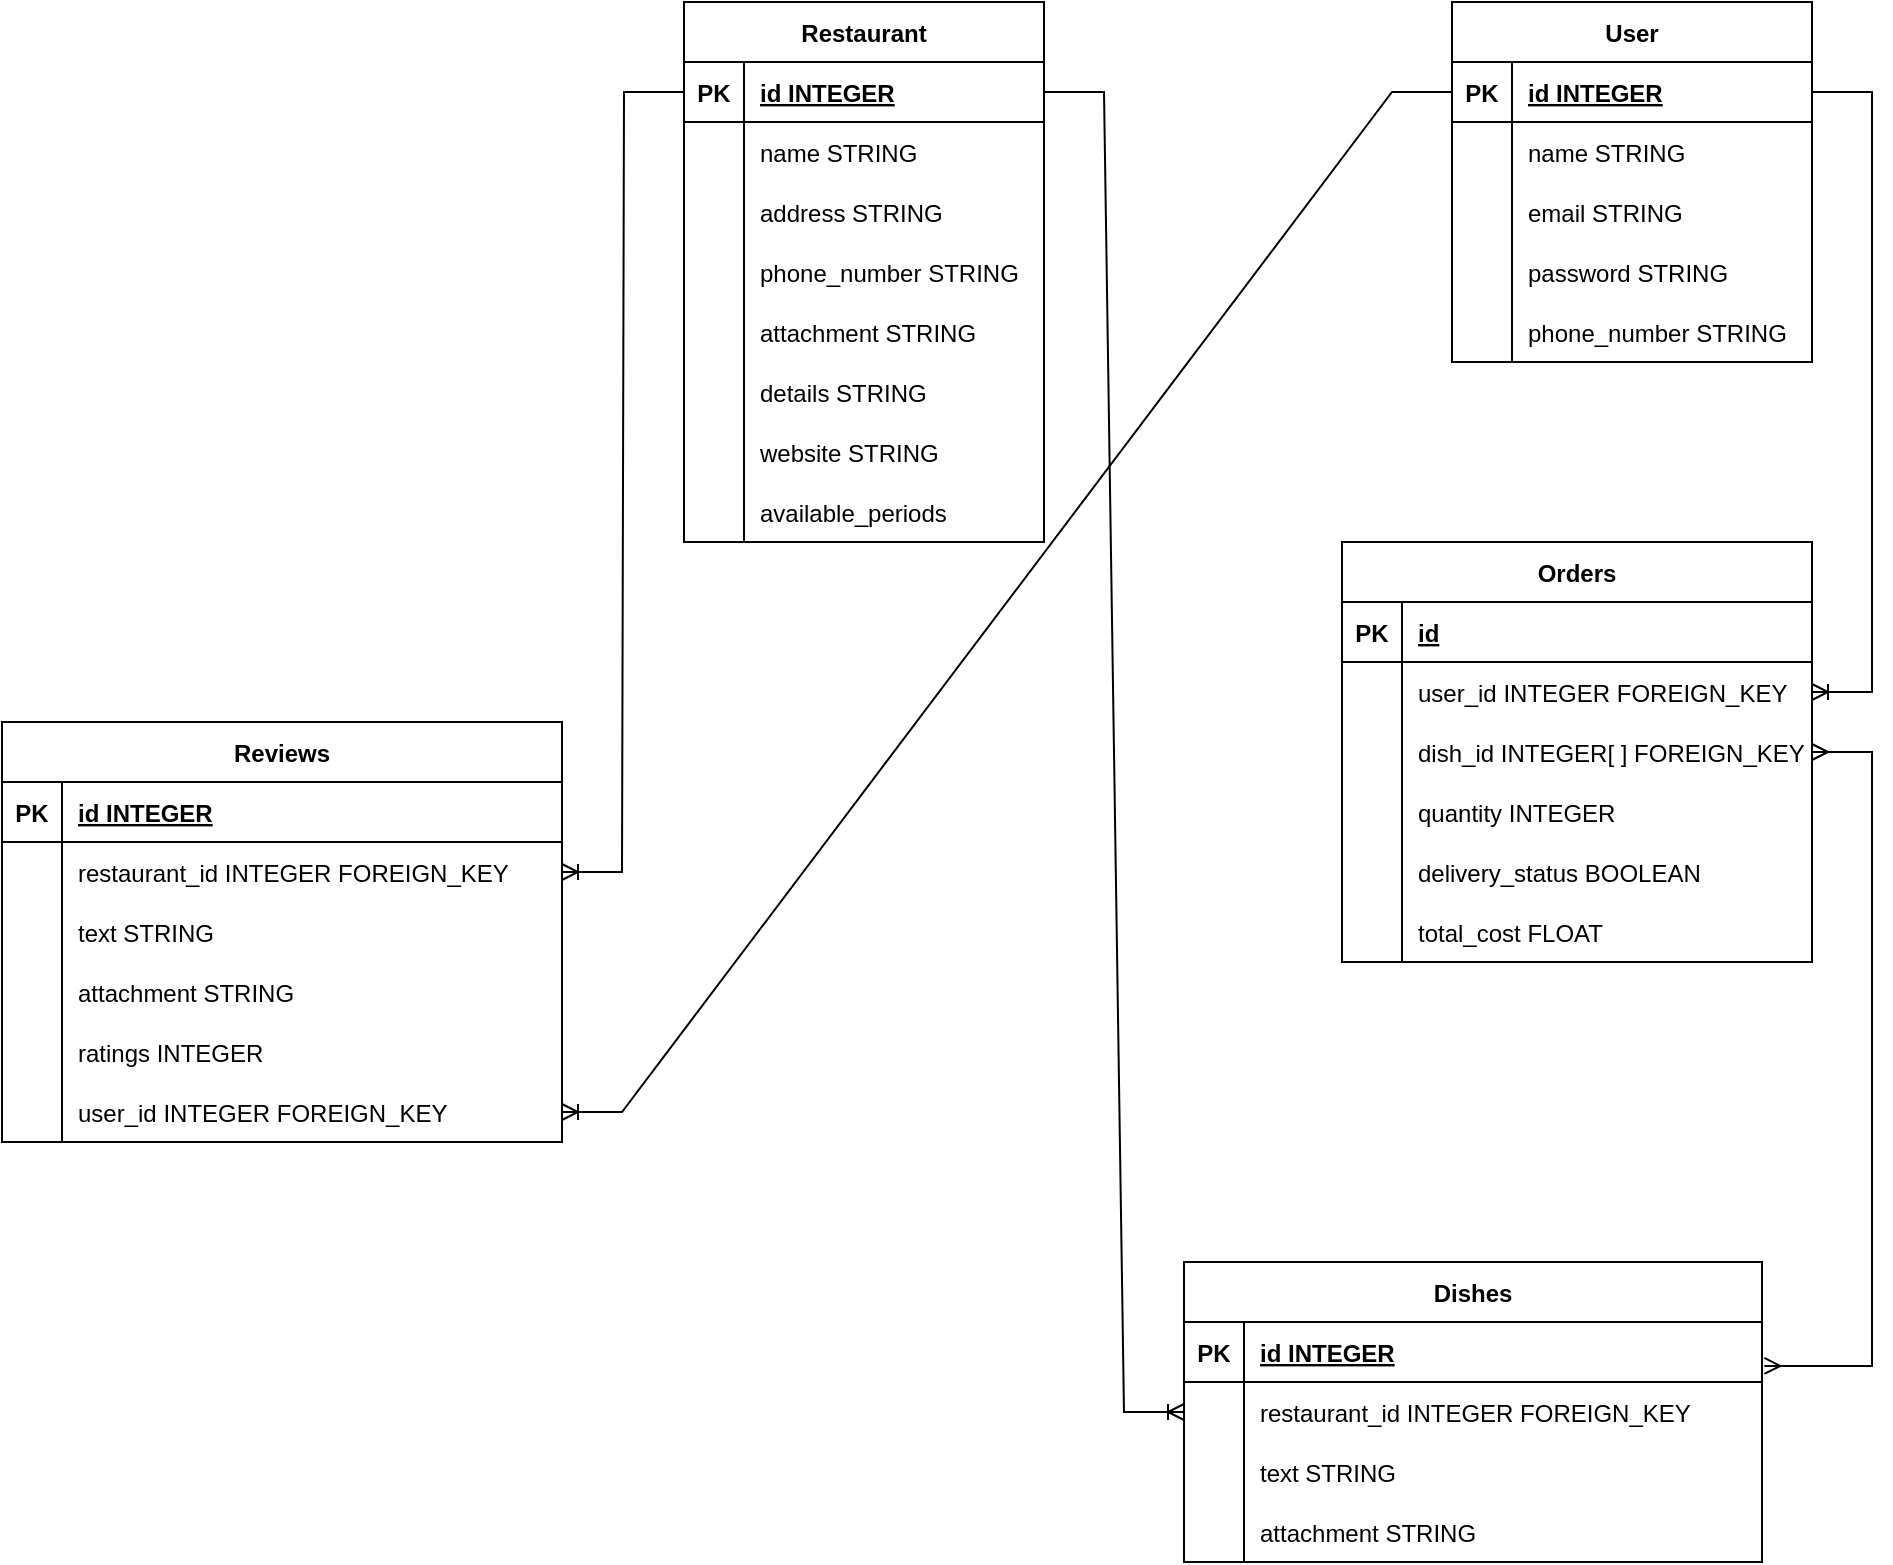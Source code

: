 <mxfile version="20.5.3" type="github">
  <diagram id="6V3tmd-wCBhZUoxcbsGR" name="Page-1">
    <mxGraphModel dx="1796" dy="646" grid="1" gridSize="10" guides="1" tooltips="1" connect="1" arrows="1" fold="1" page="1" pageScale="1" pageWidth="850" pageHeight="1100" math="0" shadow="0">
      <root>
        <mxCell id="0" />
        <mxCell id="1" parent="0" />
        <mxCell id="8H5DZAoDaE6ylUPkZs5F-2" value="Restaurant" style="shape=table;startSize=30;container=1;collapsible=1;childLayout=tableLayout;fixedRows=1;rowLines=0;fontStyle=1;align=center;resizeLast=1;" vertex="1" parent="1">
          <mxGeometry x="41" y="40" width="180" height="270" as="geometry" />
        </mxCell>
        <mxCell id="8H5DZAoDaE6ylUPkZs5F-3" value="" style="shape=tableRow;horizontal=0;startSize=0;swimlaneHead=0;swimlaneBody=0;fillColor=none;collapsible=0;dropTarget=0;points=[[0,0.5],[1,0.5]];portConstraint=eastwest;top=0;left=0;right=0;bottom=1;" vertex="1" parent="8H5DZAoDaE6ylUPkZs5F-2">
          <mxGeometry y="30" width="180" height="30" as="geometry" />
        </mxCell>
        <mxCell id="8H5DZAoDaE6ylUPkZs5F-4" value="PK" style="shape=partialRectangle;connectable=0;fillColor=none;top=0;left=0;bottom=0;right=0;fontStyle=1;overflow=hidden;" vertex="1" parent="8H5DZAoDaE6ylUPkZs5F-3">
          <mxGeometry width="30" height="30" as="geometry">
            <mxRectangle width="30" height="30" as="alternateBounds" />
          </mxGeometry>
        </mxCell>
        <mxCell id="8H5DZAoDaE6ylUPkZs5F-5" value="id INTEGER" style="shape=partialRectangle;connectable=0;fillColor=none;top=0;left=0;bottom=0;right=0;align=left;spacingLeft=6;fontStyle=5;overflow=hidden;" vertex="1" parent="8H5DZAoDaE6ylUPkZs5F-3">
          <mxGeometry x="30" width="150" height="30" as="geometry">
            <mxRectangle width="150" height="30" as="alternateBounds" />
          </mxGeometry>
        </mxCell>
        <mxCell id="8H5DZAoDaE6ylUPkZs5F-6" value="" style="shape=tableRow;horizontal=0;startSize=0;swimlaneHead=0;swimlaneBody=0;fillColor=none;collapsible=0;dropTarget=0;points=[[0,0.5],[1,0.5]];portConstraint=eastwest;top=0;left=0;right=0;bottom=0;" vertex="1" parent="8H5DZAoDaE6ylUPkZs5F-2">
          <mxGeometry y="60" width="180" height="30" as="geometry" />
        </mxCell>
        <mxCell id="8H5DZAoDaE6ylUPkZs5F-7" value="" style="shape=partialRectangle;connectable=0;fillColor=none;top=0;left=0;bottom=0;right=0;editable=1;overflow=hidden;" vertex="1" parent="8H5DZAoDaE6ylUPkZs5F-6">
          <mxGeometry width="30" height="30" as="geometry">
            <mxRectangle width="30" height="30" as="alternateBounds" />
          </mxGeometry>
        </mxCell>
        <mxCell id="8H5DZAoDaE6ylUPkZs5F-8" value="name STRING" style="shape=partialRectangle;connectable=0;fillColor=none;top=0;left=0;bottom=0;right=0;align=left;spacingLeft=6;overflow=hidden;" vertex="1" parent="8H5DZAoDaE6ylUPkZs5F-6">
          <mxGeometry x="30" width="150" height="30" as="geometry">
            <mxRectangle width="150" height="30" as="alternateBounds" />
          </mxGeometry>
        </mxCell>
        <mxCell id="8H5DZAoDaE6ylUPkZs5F-9" value="" style="shape=tableRow;horizontal=0;startSize=0;swimlaneHead=0;swimlaneBody=0;fillColor=none;collapsible=0;dropTarget=0;points=[[0,0.5],[1,0.5]];portConstraint=eastwest;top=0;left=0;right=0;bottom=0;" vertex="1" parent="8H5DZAoDaE6ylUPkZs5F-2">
          <mxGeometry y="90" width="180" height="30" as="geometry" />
        </mxCell>
        <mxCell id="8H5DZAoDaE6ylUPkZs5F-10" value="" style="shape=partialRectangle;connectable=0;fillColor=none;top=0;left=0;bottom=0;right=0;editable=1;overflow=hidden;" vertex="1" parent="8H5DZAoDaE6ylUPkZs5F-9">
          <mxGeometry width="30" height="30" as="geometry">
            <mxRectangle width="30" height="30" as="alternateBounds" />
          </mxGeometry>
        </mxCell>
        <mxCell id="8H5DZAoDaE6ylUPkZs5F-11" value="address STRING" style="shape=partialRectangle;connectable=0;fillColor=none;top=0;left=0;bottom=0;right=0;align=left;spacingLeft=6;overflow=hidden;" vertex="1" parent="8H5DZAoDaE6ylUPkZs5F-9">
          <mxGeometry x="30" width="150" height="30" as="geometry">
            <mxRectangle width="150" height="30" as="alternateBounds" />
          </mxGeometry>
        </mxCell>
        <mxCell id="8H5DZAoDaE6ylUPkZs5F-12" value="" style="shape=tableRow;horizontal=0;startSize=0;swimlaneHead=0;swimlaneBody=0;fillColor=none;collapsible=0;dropTarget=0;points=[[0,0.5],[1,0.5]];portConstraint=eastwest;top=0;left=0;right=0;bottom=0;" vertex="1" parent="8H5DZAoDaE6ylUPkZs5F-2">
          <mxGeometry y="120" width="180" height="30" as="geometry" />
        </mxCell>
        <mxCell id="8H5DZAoDaE6ylUPkZs5F-13" value="" style="shape=partialRectangle;connectable=0;fillColor=none;top=0;left=0;bottom=0;right=0;editable=1;overflow=hidden;" vertex="1" parent="8H5DZAoDaE6ylUPkZs5F-12">
          <mxGeometry width="30" height="30" as="geometry">
            <mxRectangle width="30" height="30" as="alternateBounds" />
          </mxGeometry>
        </mxCell>
        <mxCell id="8H5DZAoDaE6ylUPkZs5F-14" value="phone_number STRING" style="shape=partialRectangle;connectable=0;fillColor=none;top=0;left=0;bottom=0;right=0;align=left;spacingLeft=6;overflow=hidden;" vertex="1" parent="8H5DZAoDaE6ylUPkZs5F-12">
          <mxGeometry x="30" width="150" height="30" as="geometry">
            <mxRectangle width="150" height="30" as="alternateBounds" />
          </mxGeometry>
        </mxCell>
        <mxCell id="8H5DZAoDaE6ylUPkZs5F-18" style="shape=tableRow;horizontal=0;startSize=0;swimlaneHead=0;swimlaneBody=0;fillColor=none;collapsible=0;dropTarget=0;points=[[0,0.5],[1,0.5]];portConstraint=eastwest;top=0;left=0;right=0;bottom=0;" vertex="1" parent="8H5DZAoDaE6ylUPkZs5F-2">
          <mxGeometry y="150" width="180" height="30" as="geometry" />
        </mxCell>
        <mxCell id="8H5DZAoDaE6ylUPkZs5F-19" style="shape=partialRectangle;connectable=0;fillColor=none;top=0;left=0;bottom=0;right=0;editable=1;overflow=hidden;" vertex="1" parent="8H5DZAoDaE6ylUPkZs5F-18">
          <mxGeometry width="30" height="30" as="geometry">
            <mxRectangle width="30" height="30" as="alternateBounds" />
          </mxGeometry>
        </mxCell>
        <mxCell id="8H5DZAoDaE6ylUPkZs5F-20" value="attachment STRING" style="shape=partialRectangle;connectable=0;fillColor=none;top=0;left=0;bottom=0;right=0;align=left;spacingLeft=6;overflow=hidden;" vertex="1" parent="8H5DZAoDaE6ylUPkZs5F-18">
          <mxGeometry x="30" width="150" height="30" as="geometry">
            <mxRectangle width="150" height="30" as="alternateBounds" />
          </mxGeometry>
        </mxCell>
        <mxCell id="8H5DZAoDaE6ylUPkZs5F-15" style="shape=tableRow;horizontal=0;startSize=0;swimlaneHead=0;swimlaneBody=0;fillColor=none;collapsible=0;dropTarget=0;points=[[0,0.5],[1,0.5]];portConstraint=eastwest;top=0;left=0;right=0;bottom=0;" vertex="1" parent="8H5DZAoDaE6ylUPkZs5F-2">
          <mxGeometry y="180" width="180" height="30" as="geometry" />
        </mxCell>
        <mxCell id="8H5DZAoDaE6ylUPkZs5F-16" style="shape=partialRectangle;connectable=0;fillColor=none;top=0;left=0;bottom=0;right=0;editable=1;overflow=hidden;" vertex="1" parent="8H5DZAoDaE6ylUPkZs5F-15">
          <mxGeometry width="30" height="30" as="geometry">
            <mxRectangle width="30" height="30" as="alternateBounds" />
          </mxGeometry>
        </mxCell>
        <mxCell id="8H5DZAoDaE6ylUPkZs5F-17" value="details STRING" style="shape=partialRectangle;connectable=0;fillColor=none;top=0;left=0;bottom=0;right=0;align=left;spacingLeft=6;overflow=hidden;" vertex="1" parent="8H5DZAoDaE6ylUPkZs5F-15">
          <mxGeometry x="30" width="150" height="30" as="geometry">
            <mxRectangle width="150" height="30" as="alternateBounds" />
          </mxGeometry>
        </mxCell>
        <mxCell id="8H5DZAoDaE6ylUPkZs5F-114" style="shape=tableRow;horizontal=0;startSize=0;swimlaneHead=0;swimlaneBody=0;fillColor=none;collapsible=0;dropTarget=0;points=[[0,0.5],[1,0.5]];portConstraint=eastwest;top=0;left=0;right=0;bottom=0;" vertex="1" parent="8H5DZAoDaE6ylUPkZs5F-2">
          <mxGeometry y="210" width="180" height="30" as="geometry" />
        </mxCell>
        <mxCell id="8H5DZAoDaE6ylUPkZs5F-115" style="shape=partialRectangle;connectable=0;fillColor=none;top=0;left=0;bottom=0;right=0;editable=1;overflow=hidden;" vertex="1" parent="8H5DZAoDaE6ylUPkZs5F-114">
          <mxGeometry width="30" height="30" as="geometry">
            <mxRectangle width="30" height="30" as="alternateBounds" />
          </mxGeometry>
        </mxCell>
        <mxCell id="8H5DZAoDaE6ylUPkZs5F-116" value="website STRING" style="shape=partialRectangle;connectable=0;fillColor=none;top=0;left=0;bottom=0;right=0;align=left;spacingLeft=6;overflow=hidden;" vertex="1" parent="8H5DZAoDaE6ylUPkZs5F-114">
          <mxGeometry x="30" width="150" height="30" as="geometry">
            <mxRectangle width="150" height="30" as="alternateBounds" />
          </mxGeometry>
        </mxCell>
        <mxCell id="8H5DZAoDaE6ylUPkZs5F-105" style="shape=tableRow;horizontal=0;startSize=0;swimlaneHead=0;swimlaneBody=0;fillColor=none;collapsible=0;dropTarget=0;points=[[0,0.5],[1,0.5]];portConstraint=eastwest;top=0;left=0;right=0;bottom=0;" vertex="1" parent="8H5DZAoDaE6ylUPkZs5F-2">
          <mxGeometry y="240" width="180" height="30" as="geometry" />
        </mxCell>
        <mxCell id="8H5DZAoDaE6ylUPkZs5F-106" style="shape=partialRectangle;connectable=0;fillColor=none;top=0;left=0;bottom=0;right=0;editable=1;overflow=hidden;" vertex="1" parent="8H5DZAoDaE6ylUPkZs5F-105">
          <mxGeometry width="30" height="30" as="geometry">
            <mxRectangle width="30" height="30" as="alternateBounds" />
          </mxGeometry>
        </mxCell>
        <mxCell id="8H5DZAoDaE6ylUPkZs5F-107" value="available_periods" style="shape=partialRectangle;connectable=0;fillColor=none;top=0;left=0;bottom=0;right=0;align=left;spacingLeft=6;overflow=hidden;" vertex="1" parent="8H5DZAoDaE6ylUPkZs5F-105">
          <mxGeometry x="30" width="150" height="30" as="geometry">
            <mxRectangle width="150" height="30" as="alternateBounds" />
          </mxGeometry>
        </mxCell>
        <mxCell id="8H5DZAoDaE6ylUPkZs5F-21" value="User" style="shape=table;startSize=30;container=1;collapsible=1;childLayout=tableLayout;fixedRows=1;rowLines=0;fontStyle=1;align=center;resizeLast=1;" vertex="1" parent="1">
          <mxGeometry x="425" y="40" width="180" height="180" as="geometry" />
        </mxCell>
        <mxCell id="8H5DZAoDaE6ylUPkZs5F-22" value="" style="shape=tableRow;horizontal=0;startSize=0;swimlaneHead=0;swimlaneBody=0;fillColor=none;collapsible=0;dropTarget=0;points=[[0,0.5],[1,0.5]];portConstraint=eastwest;top=0;left=0;right=0;bottom=1;" vertex="1" parent="8H5DZAoDaE6ylUPkZs5F-21">
          <mxGeometry y="30" width="180" height="30" as="geometry" />
        </mxCell>
        <mxCell id="8H5DZAoDaE6ylUPkZs5F-23" value="PK" style="shape=partialRectangle;connectable=0;fillColor=none;top=0;left=0;bottom=0;right=0;fontStyle=1;overflow=hidden;" vertex="1" parent="8H5DZAoDaE6ylUPkZs5F-22">
          <mxGeometry width="30" height="30" as="geometry">
            <mxRectangle width="30" height="30" as="alternateBounds" />
          </mxGeometry>
        </mxCell>
        <mxCell id="8H5DZAoDaE6ylUPkZs5F-24" value="id INTEGER" style="shape=partialRectangle;connectable=0;fillColor=none;top=0;left=0;bottom=0;right=0;align=left;spacingLeft=6;fontStyle=5;overflow=hidden;" vertex="1" parent="8H5DZAoDaE6ylUPkZs5F-22">
          <mxGeometry x="30" width="150" height="30" as="geometry">
            <mxRectangle width="150" height="30" as="alternateBounds" />
          </mxGeometry>
        </mxCell>
        <mxCell id="8H5DZAoDaE6ylUPkZs5F-25" value="" style="shape=tableRow;horizontal=0;startSize=0;swimlaneHead=0;swimlaneBody=0;fillColor=none;collapsible=0;dropTarget=0;points=[[0,0.5],[1,0.5]];portConstraint=eastwest;top=0;left=0;right=0;bottom=0;" vertex="1" parent="8H5DZAoDaE6ylUPkZs5F-21">
          <mxGeometry y="60" width="180" height="30" as="geometry" />
        </mxCell>
        <mxCell id="8H5DZAoDaE6ylUPkZs5F-26" value="" style="shape=partialRectangle;connectable=0;fillColor=none;top=0;left=0;bottom=0;right=0;editable=1;overflow=hidden;" vertex="1" parent="8H5DZAoDaE6ylUPkZs5F-25">
          <mxGeometry width="30" height="30" as="geometry">
            <mxRectangle width="30" height="30" as="alternateBounds" />
          </mxGeometry>
        </mxCell>
        <mxCell id="8H5DZAoDaE6ylUPkZs5F-27" value="name STRING" style="shape=partialRectangle;connectable=0;fillColor=none;top=0;left=0;bottom=0;right=0;align=left;spacingLeft=6;overflow=hidden;" vertex="1" parent="8H5DZAoDaE6ylUPkZs5F-25">
          <mxGeometry x="30" width="150" height="30" as="geometry">
            <mxRectangle width="150" height="30" as="alternateBounds" />
          </mxGeometry>
        </mxCell>
        <mxCell id="8H5DZAoDaE6ylUPkZs5F-28" value="" style="shape=tableRow;horizontal=0;startSize=0;swimlaneHead=0;swimlaneBody=0;fillColor=none;collapsible=0;dropTarget=0;points=[[0,0.5],[1,0.5]];portConstraint=eastwest;top=0;left=0;right=0;bottom=0;" vertex="1" parent="8H5DZAoDaE6ylUPkZs5F-21">
          <mxGeometry y="90" width="180" height="30" as="geometry" />
        </mxCell>
        <mxCell id="8H5DZAoDaE6ylUPkZs5F-29" value="" style="shape=partialRectangle;connectable=0;fillColor=none;top=0;left=0;bottom=0;right=0;editable=1;overflow=hidden;" vertex="1" parent="8H5DZAoDaE6ylUPkZs5F-28">
          <mxGeometry width="30" height="30" as="geometry">
            <mxRectangle width="30" height="30" as="alternateBounds" />
          </mxGeometry>
        </mxCell>
        <mxCell id="8H5DZAoDaE6ylUPkZs5F-30" value="email STRING" style="shape=partialRectangle;connectable=0;fillColor=none;top=0;left=0;bottom=0;right=0;align=left;spacingLeft=6;overflow=hidden;" vertex="1" parent="8H5DZAoDaE6ylUPkZs5F-28">
          <mxGeometry x="30" width="150" height="30" as="geometry">
            <mxRectangle width="150" height="30" as="alternateBounds" />
          </mxGeometry>
        </mxCell>
        <mxCell id="8H5DZAoDaE6ylUPkZs5F-31" value="" style="shape=tableRow;horizontal=0;startSize=0;swimlaneHead=0;swimlaneBody=0;fillColor=none;collapsible=0;dropTarget=0;points=[[0,0.5],[1,0.5]];portConstraint=eastwest;top=0;left=0;right=0;bottom=0;" vertex="1" parent="8H5DZAoDaE6ylUPkZs5F-21">
          <mxGeometry y="120" width="180" height="30" as="geometry" />
        </mxCell>
        <mxCell id="8H5DZAoDaE6ylUPkZs5F-32" value="" style="shape=partialRectangle;connectable=0;fillColor=none;top=0;left=0;bottom=0;right=0;editable=1;overflow=hidden;" vertex="1" parent="8H5DZAoDaE6ylUPkZs5F-31">
          <mxGeometry width="30" height="30" as="geometry">
            <mxRectangle width="30" height="30" as="alternateBounds" />
          </mxGeometry>
        </mxCell>
        <mxCell id="8H5DZAoDaE6ylUPkZs5F-33" value="password STRING" style="shape=partialRectangle;connectable=0;fillColor=none;top=0;left=0;bottom=0;right=0;align=left;spacingLeft=6;overflow=hidden;" vertex="1" parent="8H5DZAoDaE6ylUPkZs5F-31">
          <mxGeometry x="30" width="150" height="30" as="geometry">
            <mxRectangle width="150" height="30" as="alternateBounds" />
          </mxGeometry>
        </mxCell>
        <mxCell id="8H5DZAoDaE6ylUPkZs5F-34" style="shape=tableRow;horizontal=0;startSize=0;swimlaneHead=0;swimlaneBody=0;fillColor=none;collapsible=0;dropTarget=0;points=[[0,0.5],[1,0.5]];portConstraint=eastwest;top=0;left=0;right=0;bottom=0;" vertex="1" parent="8H5DZAoDaE6ylUPkZs5F-21">
          <mxGeometry y="150" width="180" height="30" as="geometry" />
        </mxCell>
        <mxCell id="8H5DZAoDaE6ylUPkZs5F-35" style="shape=partialRectangle;connectable=0;fillColor=none;top=0;left=0;bottom=0;right=0;editable=1;overflow=hidden;" vertex="1" parent="8H5DZAoDaE6ylUPkZs5F-34">
          <mxGeometry width="30" height="30" as="geometry">
            <mxRectangle width="30" height="30" as="alternateBounds" />
          </mxGeometry>
        </mxCell>
        <mxCell id="8H5DZAoDaE6ylUPkZs5F-36" value="phone_number STRING" style="shape=partialRectangle;connectable=0;fillColor=none;top=0;left=0;bottom=0;right=0;align=left;spacingLeft=6;overflow=hidden;" vertex="1" parent="8H5DZAoDaE6ylUPkZs5F-34">
          <mxGeometry x="30" width="150" height="30" as="geometry">
            <mxRectangle width="150" height="30" as="alternateBounds" />
          </mxGeometry>
        </mxCell>
        <mxCell id="8H5DZAoDaE6ylUPkZs5F-37" value="Reviews" style="shape=table;startSize=30;container=1;collapsible=1;childLayout=tableLayout;fixedRows=1;rowLines=0;fontStyle=1;align=center;resizeLast=1;" vertex="1" parent="1">
          <mxGeometry x="-300" y="400" width="280" height="210" as="geometry" />
        </mxCell>
        <mxCell id="8H5DZAoDaE6ylUPkZs5F-38" value="" style="shape=tableRow;horizontal=0;startSize=0;swimlaneHead=0;swimlaneBody=0;fillColor=none;collapsible=0;dropTarget=0;points=[[0,0.5],[1,0.5]];portConstraint=eastwest;top=0;left=0;right=0;bottom=1;" vertex="1" parent="8H5DZAoDaE6ylUPkZs5F-37">
          <mxGeometry y="30" width="280" height="30" as="geometry" />
        </mxCell>
        <mxCell id="8H5DZAoDaE6ylUPkZs5F-39" value="PK" style="shape=partialRectangle;connectable=0;fillColor=none;top=0;left=0;bottom=0;right=0;fontStyle=1;overflow=hidden;" vertex="1" parent="8H5DZAoDaE6ylUPkZs5F-38">
          <mxGeometry width="30" height="30" as="geometry">
            <mxRectangle width="30" height="30" as="alternateBounds" />
          </mxGeometry>
        </mxCell>
        <mxCell id="8H5DZAoDaE6ylUPkZs5F-40" value="id INTEGER" style="shape=partialRectangle;connectable=0;fillColor=none;top=0;left=0;bottom=0;right=0;align=left;spacingLeft=6;fontStyle=5;overflow=hidden;" vertex="1" parent="8H5DZAoDaE6ylUPkZs5F-38">
          <mxGeometry x="30" width="250" height="30" as="geometry">
            <mxRectangle width="250" height="30" as="alternateBounds" />
          </mxGeometry>
        </mxCell>
        <mxCell id="8H5DZAoDaE6ylUPkZs5F-41" value="" style="shape=tableRow;horizontal=0;startSize=0;swimlaneHead=0;swimlaneBody=0;fillColor=none;collapsible=0;dropTarget=0;points=[[0,0.5],[1,0.5]];portConstraint=eastwest;top=0;left=0;right=0;bottom=0;" vertex="1" parent="8H5DZAoDaE6ylUPkZs5F-37">
          <mxGeometry y="60" width="280" height="30" as="geometry" />
        </mxCell>
        <mxCell id="8H5DZAoDaE6ylUPkZs5F-42" value="" style="shape=partialRectangle;connectable=0;fillColor=none;top=0;left=0;bottom=0;right=0;editable=1;overflow=hidden;" vertex="1" parent="8H5DZAoDaE6ylUPkZs5F-41">
          <mxGeometry width="30" height="30" as="geometry">
            <mxRectangle width="30" height="30" as="alternateBounds" />
          </mxGeometry>
        </mxCell>
        <mxCell id="8H5DZAoDaE6ylUPkZs5F-43" value="restaurant_id INTEGER FOREIGN_KEY" style="shape=partialRectangle;connectable=0;fillColor=none;top=0;left=0;bottom=0;right=0;align=left;spacingLeft=6;overflow=hidden;" vertex="1" parent="8H5DZAoDaE6ylUPkZs5F-41">
          <mxGeometry x="30" width="250" height="30" as="geometry">
            <mxRectangle width="250" height="30" as="alternateBounds" />
          </mxGeometry>
        </mxCell>
        <mxCell id="8H5DZAoDaE6ylUPkZs5F-44" value="" style="shape=tableRow;horizontal=0;startSize=0;swimlaneHead=0;swimlaneBody=0;fillColor=none;collapsible=0;dropTarget=0;points=[[0,0.5],[1,0.5]];portConstraint=eastwest;top=0;left=0;right=0;bottom=0;" vertex="1" parent="8H5DZAoDaE6ylUPkZs5F-37">
          <mxGeometry y="90" width="280" height="30" as="geometry" />
        </mxCell>
        <mxCell id="8H5DZAoDaE6ylUPkZs5F-45" value="" style="shape=partialRectangle;connectable=0;fillColor=none;top=0;left=0;bottom=0;right=0;editable=1;overflow=hidden;" vertex="1" parent="8H5DZAoDaE6ylUPkZs5F-44">
          <mxGeometry width="30" height="30" as="geometry">
            <mxRectangle width="30" height="30" as="alternateBounds" />
          </mxGeometry>
        </mxCell>
        <mxCell id="8H5DZAoDaE6ylUPkZs5F-46" value="text STRING" style="shape=partialRectangle;connectable=0;fillColor=none;top=0;left=0;bottom=0;right=0;align=left;spacingLeft=6;overflow=hidden;" vertex="1" parent="8H5DZAoDaE6ylUPkZs5F-44">
          <mxGeometry x="30" width="250" height="30" as="geometry">
            <mxRectangle width="250" height="30" as="alternateBounds" />
          </mxGeometry>
        </mxCell>
        <mxCell id="8H5DZAoDaE6ylUPkZs5F-47" value="" style="shape=tableRow;horizontal=0;startSize=0;swimlaneHead=0;swimlaneBody=0;fillColor=none;collapsible=0;dropTarget=0;points=[[0,0.5],[1,0.5]];portConstraint=eastwest;top=0;left=0;right=0;bottom=0;" vertex="1" parent="8H5DZAoDaE6ylUPkZs5F-37">
          <mxGeometry y="120" width="280" height="30" as="geometry" />
        </mxCell>
        <mxCell id="8H5DZAoDaE6ylUPkZs5F-48" value="" style="shape=partialRectangle;connectable=0;fillColor=none;top=0;left=0;bottom=0;right=0;editable=1;overflow=hidden;" vertex="1" parent="8H5DZAoDaE6ylUPkZs5F-47">
          <mxGeometry width="30" height="30" as="geometry">
            <mxRectangle width="30" height="30" as="alternateBounds" />
          </mxGeometry>
        </mxCell>
        <mxCell id="8H5DZAoDaE6ylUPkZs5F-49" value="attachment STRING" style="shape=partialRectangle;connectable=0;fillColor=none;top=0;left=0;bottom=0;right=0;align=left;spacingLeft=6;overflow=hidden;" vertex="1" parent="8H5DZAoDaE6ylUPkZs5F-47">
          <mxGeometry x="30" width="250" height="30" as="geometry">
            <mxRectangle width="250" height="30" as="alternateBounds" />
          </mxGeometry>
        </mxCell>
        <mxCell id="8H5DZAoDaE6ylUPkZs5F-83" style="shape=tableRow;horizontal=0;startSize=0;swimlaneHead=0;swimlaneBody=0;fillColor=none;collapsible=0;dropTarget=0;points=[[0,0.5],[1,0.5]];portConstraint=eastwest;top=0;left=0;right=0;bottom=0;" vertex="1" parent="8H5DZAoDaE6ylUPkZs5F-37">
          <mxGeometry y="150" width="280" height="30" as="geometry" />
        </mxCell>
        <mxCell id="8H5DZAoDaE6ylUPkZs5F-84" style="shape=partialRectangle;connectable=0;fillColor=none;top=0;left=0;bottom=0;right=0;editable=1;overflow=hidden;" vertex="1" parent="8H5DZAoDaE6ylUPkZs5F-83">
          <mxGeometry width="30" height="30" as="geometry">
            <mxRectangle width="30" height="30" as="alternateBounds" />
          </mxGeometry>
        </mxCell>
        <mxCell id="8H5DZAoDaE6ylUPkZs5F-85" value="ratings INTEGER" style="shape=partialRectangle;connectable=0;fillColor=none;top=0;left=0;bottom=0;right=0;align=left;spacingLeft=6;overflow=hidden;" vertex="1" parent="8H5DZAoDaE6ylUPkZs5F-83">
          <mxGeometry x="30" width="250" height="30" as="geometry">
            <mxRectangle width="250" height="30" as="alternateBounds" />
          </mxGeometry>
        </mxCell>
        <mxCell id="8H5DZAoDaE6ylUPkZs5F-117" style="shape=tableRow;horizontal=0;startSize=0;swimlaneHead=0;swimlaneBody=0;fillColor=none;collapsible=0;dropTarget=0;points=[[0,0.5],[1,0.5]];portConstraint=eastwest;top=0;left=0;right=0;bottom=0;" vertex="1" parent="8H5DZAoDaE6ylUPkZs5F-37">
          <mxGeometry y="180" width="280" height="30" as="geometry" />
        </mxCell>
        <mxCell id="8H5DZAoDaE6ylUPkZs5F-118" style="shape=partialRectangle;connectable=0;fillColor=none;top=0;left=0;bottom=0;right=0;editable=1;overflow=hidden;" vertex="1" parent="8H5DZAoDaE6ylUPkZs5F-117">
          <mxGeometry width="30" height="30" as="geometry">
            <mxRectangle width="30" height="30" as="alternateBounds" />
          </mxGeometry>
        </mxCell>
        <mxCell id="8H5DZAoDaE6ylUPkZs5F-119" value="user_id INTEGER FOREIGN_KEY" style="shape=partialRectangle;connectable=0;fillColor=none;top=0;left=0;bottom=0;right=0;align=left;spacingLeft=6;overflow=hidden;" vertex="1" parent="8H5DZAoDaE6ylUPkZs5F-117">
          <mxGeometry x="30" width="250" height="30" as="geometry">
            <mxRectangle width="250" height="30" as="alternateBounds" />
          </mxGeometry>
        </mxCell>
        <mxCell id="8H5DZAoDaE6ylUPkZs5F-50" value="Orders" style="shape=table;startSize=30;container=1;collapsible=1;childLayout=tableLayout;fixedRows=1;rowLines=0;fontStyle=1;align=center;resizeLast=1;" vertex="1" parent="1">
          <mxGeometry x="370" y="310" width="235" height="210" as="geometry" />
        </mxCell>
        <mxCell id="8H5DZAoDaE6ylUPkZs5F-51" value="" style="shape=tableRow;horizontal=0;startSize=0;swimlaneHead=0;swimlaneBody=0;fillColor=none;collapsible=0;dropTarget=0;points=[[0,0.5],[1,0.5]];portConstraint=eastwest;top=0;left=0;right=0;bottom=1;" vertex="1" parent="8H5DZAoDaE6ylUPkZs5F-50">
          <mxGeometry y="30" width="235" height="30" as="geometry" />
        </mxCell>
        <mxCell id="8H5DZAoDaE6ylUPkZs5F-52" value="PK" style="shape=partialRectangle;connectable=0;fillColor=none;top=0;left=0;bottom=0;right=0;fontStyle=1;overflow=hidden;" vertex="1" parent="8H5DZAoDaE6ylUPkZs5F-51">
          <mxGeometry width="30" height="30" as="geometry">
            <mxRectangle width="30" height="30" as="alternateBounds" />
          </mxGeometry>
        </mxCell>
        <mxCell id="8H5DZAoDaE6ylUPkZs5F-53" value="id" style="shape=partialRectangle;connectable=0;fillColor=none;top=0;left=0;bottom=0;right=0;align=left;spacingLeft=6;fontStyle=5;overflow=hidden;" vertex="1" parent="8H5DZAoDaE6ylUPkZs5F-51">
          <mxGeometry x="30" width="205" height="30" as="geometry">
            <mxRectangle width="205" height="30" as="alternateBounds" />
          </mxGeometry>
        </mxCell>
        <mxCell id="8H5DZAoDaE6ylUPkZs5F-54" value="" style="shape=tableRow;horizontal=0;startSize=0;swimlaneHead=0;swimlaneBody=0;fillColor=none;collapsible=0;dropTarget=0;points=[[0,0.5],[1,0.5]];portConstraint=eastwest;top=0;left=0;right=0;bottom=0;" vertex="1" parent="8H5DZAoDaE6ylUPkZs5F-50">
          <mxGeometry y="60" width="235" height="30" as="geometry" />
        </mxCell>
        <mxCell id="8H5DZAoDaE6ylUPkZs5F-55" value="" style="shape=partialRectangle;connectable=0;fillColor=none;top=0;left=0;bottom=0;right=0;editable=1;overflow=hidden;" vertex="1" parent="8H5DZAoDaE6ylUPkZs5F-54">
          <mxGeometry width="30" height="30" as="geometry">
            <mxRectangle width="30" height="30" as="alternateBounds" />
          </mxGeometry>
        </mxCell>
        <mxCell id="8H5DZAoDaE6ylUPkZs5F-56" value="user_id INTEGER FOREIGN_KEY" style="shape=partialRectangle;connectable=0;fillColor=none;top=0;left=0;bottom=0;right=0;align=left;spacingLeft=6;overflow=hidden;" vertex="1" parent="8H5DZAoDaE6ylUPkZs5F-54">
          <mxGeometry x="30" width="205" height="30" as="geometry">
            <mxRectangle width="205" height="30" as="alternateBounds" />
          </mxGeometry>
        </mxCell>
        <mxCell id="8H5DZAoDaE6ylUPkZs5F-57" value="" style="shape=tableRow;horizontal=0;startSize=0;swimlaneHead=0;swimlaneBody=0;fillColor=none;collapsible=0;dropTarget=0;points=[[0,0.5],[1,0.5]];portConstraint=eastwest;top=0;left=0;right=0;bottom=0;" vertex="1" parent="8H5DZAoDaE6ylUPkZs5F-50">
          <mxGeometry y="90" width="235" height="30" as="geometry" />
        </mxCell>
        <mxCell id="8H5DZAoDaE6ylUPkZs5F-58" value="" style="shape=partialRectangle;connectable=0;fillColor=none;top=0;left=0;bottom=0;right=0;editable=1;overflow=hidden;" vertex="1" parent="8H5DZAoDaE6ylUPkZs5F-57">
          <mxGeometry width="30" height="30" as="geometry">
            <mxRectangle width="30" height="30" as="alternateBounds" />
          </mxGeometry>
        </mxCell>
        <mxCell id="8H5DZAoDaE6ylUPkZs5F-59" value="dish_id INTEGER[ ] FOREIGN_KEY" style="shape=partialRectangle;connectable=0;fillColor=none;top=0;left=0;bottom=0;right=0;align=left;spacingLeft=6;overflow=hidden;" vertex="1" parent="8H5DZAoDaE6ylUPkZs5F-57">
          <mxGeometry x="30" width="205" height="30" as="geometry">
            <mxRectangle width="205" height="30" as="alternateBounds" />
          </mxGeometry>
        </mxCell>
        <mxCell id="8H5DZAoDaE6ylUPkZs5F-60" value="" style="shape=tableRow;horizontal=0;startSize=0;swimlaneHead=0;swimlaneBody=0;fillColor=none;collapsible=0;dropTarget=0;points=[[0,0.5],[1,0.5]];portConstraint=eastwest;top=0;left=0;right=0;bottom=0;" vertex="1" parent="8H5DZAoDaE6ylUPkZs5F-50">
          <mxGeometry y="120" width="235" height="30" as="geometry" />
        </mxCell>
        <mxCell id="8H5DZAoDaE6ylUPkZs5F-61" value="" style="shape=partialRectangle;connectable=0;fillColor=none;top=0;left=0;bottom=0;right=0;editable=1;overflow=hidden;" vertex="1" parent="8H5DZAoDaE6ylUPkZs5F-60">
          <mxGeometry width="30" height="30" as="geometry">
            <mxRectangle width="30" height="30" as="alternateBounds" />
          </mxGeometry>
        </mxCell>
        <mxCell id="8H5DZAoDaE6ylUPkZs5F-62" value="quantity INTEGER" style="shape=partialRectangle;connectable=0;fillColor=none;top=0;left=0;bottom=0;right=0;align=left;spacingLeft=6;overflow=hidden;" vertex="1" parent="8H5DZAoDaE6ylUPkZs5F-60">
          <mxGeometry x="30" width="205" height="30" as="geometry">
            <mxRectangle width="205" height="30" as="alternateBounds" />
          </mxGeometry>
        </mxCell>
        <mxCell id="8H5DZAoDaE6ylUPkZs5F-63" style="shape=tableRow;horizontal=0;startSize=0;swimlaneHead=0;swimlaneBody=0;fillColor=none;collapsible=0;dropTarget=0;points=[[0,0.5],[1,0.5]];portConstraint=eastwest;top=0;left=0;right=0;bottom=0;" vertex="1" parent="8H5DZAoDaE6ylUPkZs5F-50">
          <mxGeometry y="150" width="235" height="30" as="geometry" />
        </mxCell>
        <mxCell id="8H5DZAoDaE6ylUPkZs5F-64" style="shape=partialRectangle;connectable=0;fillColor=none;top=0;left=0;bottom=0;right=0;editable=1;overflow=hidden;" vertex="1" parent="8H5DZAoDaE6ylUPkZs5F-63">
          <mxGeometry width="30" height="30" as="geometry">
            <mxRectangle width="30" height="30" as="alternateBounds" />
          </mxGeometry>
        </mxCell>
        <mxCell id="8H5DZAoDaE6ylUPkZs5F-65" value="delivery_status BOOLEAN" style="shape=partialRectangle;connectable=0;fillColor=none;top=0;left=0;bottom=0;right=0;align=left;spacingLeft=6;overflow=hidden;" vertex="1" parent="8H5DZAoDaE6ylUPkZs5F-63">
          <mxGeometry x="30" width="205" height="30" as="geometry">
            <mxRectangle width="205" height="30" as="alternateBounds" />
          </mxGeometry>
        </mxCell>
        <mxCell id="8H5DZAoDaE6ylUPkZs5F-111" style="shape=tableRow;horizontal=0;startSize=0;swimlaneHead=0;swimlaneBody=0;fillColor=none;collapsible=0;dropTarget=0;points=[[0,0.5],[1,0.5]];portConstraint=eastwest;top=0;left=0;right=0;bottom=0;" vertex="1" parent="8H5DZAoDaE6ylUPkZs5F-50">
          <mxGeometry y="180" width="235" height="30" as="geometry" />
        </mxCell>
        <mxCell id="8H5DZAoDaE6ylUPkZs5F-112" style="shape=partialRectangle;connectable=0;fillColor=none;top=0;left=0;bottom=0;right=0;editable=1;overflow=hidden;" vertex="1" parent="8H5DZAoDaE6ylUPkZs5F-111">
          <mxGeometry width="30" height="30" as="geometry">
            <mxRectangle width="30" height="30" as="alternateBounds" />
          </mxGeometry>
        </mxCell>
        <mxCell id="8H5DZAoDaE6ylUPkZs5F-113" value="total_cost FLOAT" style="shape=partialRectangle;connectable=0;fillColor=none;top=0;left=0;bottom=0;right=0;align=left;spacingLeft=6;overflow=hidden;" vertex="1" parent="8H5DZAoDaE6ylUPkZs5F-111">
          <mxGeometry x="30" width="205" height="30" as="geometry">
            <mxRectangle width="205" height="30" as="alternateBounds" />
          </mxGeometry>
        </mxCell>
        <mxCell id="8H5DZAoDaE6ylUPkZs5F-66" value="Dishes" style="shape=table;startSize=30;container=1;collapsible=1;childLayout=tableLayout;fixedRows=1;rowLines=0;fontStyle=1;align=center;resizeLast=1;" vertex="1" parent="1">
          <mxGeometry x="291" y="670" width="289" height="150" as="geometry" />
        </mxCell>
        <mxCell id="8H5DZAoDaE6ylUPkZs5F-67" value="" style="shape=tableRow;horizontal=0;startSize=0;swimlaneHead=0;swimlaneBody=0;fillColor=none;collapsible=0;dropTarget=0;points=[[0,0.5],[1,0.5]];portConstraint=eastwest;top=0;left=0;right=0;bottom=1;" vertex="1" parent="8H5DZAoDaE6ylUPkZs5F-66">
          <mxGeometry y="30" width="289" height="30" as="geometry" />
        </mxCell>
        <mxCell id="8H5DZAoDaE6ylUPkZs5F-68" value="PK" style="shape=partialRectangle;connectable=0;fillColor=none;top=0;left=0;bottom=0;right=0;fontStyle=1;overflow=hidden;" vertex="1" parent="8H5DZAoDaE6ylUPkZs5F-67">
          <mxGeometry width="30" height="30" as="geometry">
            <mxRectangle width="30" height="30" as="alternateBounds" />
          </mxGeometry>
        </mxCell>
        <mxCell id="8H5DZAoDaE6ylUPkZs5F-69" value="id INTEGER" style="shape=partialRectangle;connectable=0;fillColor=none;top=0;left=0;bottom=0;right=0;align=left;spacingLeft=6;fontStyle=5;overflow=hidden;" vertex="1" parent="8H5DZAoDaE6ylUPkZs5F-67">
          <mxGeometry x="30" width="259" height="30" as="geometry">
            <mxRectangle width="259" height="30" as="alternateBounds" />
          </mxGeometry>
        </mxCell>
        <mxCell id="8H5DZAoDaE6ylUPkZs5F-70" value="" style="shape=tableRow;horizontal=0;startSize=0;swimlaneHead=0;swimlaneBody=0;fillColor=none;collapsible=0;dropTarget=0;points=[[0,0.5],[1,0.5]];portConstraint=eastwest;top=0;left=0;right=0;bottom=0;" vertex="1" parent="8H5DZAoDaE6ylUPkZs5F-66">
          <mxGeometry y="60" width="289" height="30" as="geometry" />
        </mxCell>
        <mxCell id="8H5DZAoDaE6ylUPkZs5F-71" value="" style="shape=partialRectangle;connectable=0;fillColor=none;top=0;left=0;bottom=0;right=0;editable=1;overflow=hidden;" vertex="1" parent="8H5DZAoDaE6ylUPkZs5F-70">
          <mxGeometry width="30" height="30" as="geometry">
            <mxRectangle width="30" height="30" as="alternateBounds" />
          </mxGeometry>
        </mxCell>
        <mxCell id="8H5DZAoDaE6ylUPkZs5F-72" value="restaurant_id INTEGER FOREIGN_KEY" style="shape=partialRectangle;connectable=0;fillColor=none;top=0;left=0;bottom=0;right=0;align=left;spacingLeft=6;overflow=hidden;fontStyle=0" vertex="1" parent="8H5DZAoDaE6ylUPkZs5F-70">
          <mxGeometry x="30" width="259" height="30" as="geometry">
            <mxRectangle width="259" height="30" as="alternateBounds" />
          </mxGeometry>
        </mxCell>
        <mxCell id="8H5DZAoDaE6ylUPkZs5F-73" value="" style="shape=tableRow;horizontal=0;startSize=0;swimlaneHead=0;swimlaneBody=0;fillColor=none;collapsible=0;dropTarget=0;points=[[0,0.5],[1,0.5]];portConstraint=eastwest;top=0;left=0;right=0;bottom=0;" vertex="1" parent="8H5DZAoDaE6ylUPkZs5F-66">
          <mxGeometry y="90" width="289" height="30" as="geometry" />
        </mxCell>
        <mxCell id="8H5DZAoDaE6ylUPkZs5F-74" value="" style="shape=partialRectangle;connectable=0;fillColor=none;top=0;left=0;bottom=0;right=0;editable=1;overflow=hidden;" vertex="1" parent="8H5DZAoDaE6ylUPkZs5F-73">
          <mxGeometry width="30" height="30" as="geometry">
            <mxRectangle width="30" height="30" as="alternateBounds" />
          </mxGeometry>
        </mxCell>
        <mxCell id="8H5DZAoDaE6ylUPkZs5F-75" value="text STRING" style="shape=partialRectangle;connectable=0;fillColor=none;top=0;left=0;bottom=0;right=0;align=left;spacingLeft=6;overflow=hidden;" vertex="1" parent="8H5DZAoDaE6ylUPkZs5F-73">
          <mxGeometry x="30" width="259" height="30" as="geometry">
            <mxRectangle width="259" height="30" as="alternateBounds" />
          </mxGeometry>
        </mxCell>
        <mxCell id="8H5DZAoDaE6ylUPkZs5F-76" value="" style="shape=tableRow;horizontal=0;startSize=0;swimlaneHead=0;swimlaneBody=0;fillColor=none;collapsible=0;dropTarget=0;points=[[0,0.5],[1,0.5]];portConstraint=eastwest;top=0;left=0;right=0;bottom=0;" vertex="1" parent="8H5DZAoDaE6ylUPkZs5F-66">
          <mxGeometry y="120" width="289" height="30" as="geometry" />
        </mxCell>
        <mxCell id="8H5DZAoDaE6ylUPkZs5F-77" value="" style="shape=partialRectangle;connectable=0;fillColor=none;top=0;left=0;bottom=0;right=0;editable=1;overflow=hidden;" vertex="1" parent="8H5DZAoDaE6ylUPkZs5F-76">
          <mxGeometry width="30" height="30" as="geometry">
            <mxRectangle width="30" height="30" as="alternateBounds" />
          </mxGeometry>
        </mxCell>
        <mxCell id="8H5DZAoDaE6ylUPkZs5F-78" value="attachment STRING" style="shape=partialRectangle;connectable=0;fillColor=none;top=0;left=0;bottom=0;right=0;align=left;spacingLeft=6;overflow=hidden;" vertex="1" parent="8H5DZAoDaE6ylUPkZs5F-76">
          <mxGeometry x="30" width="259" height="30" as="geometry">
            <mxRectangle width="259" height="30" as="alternateBounds" />
          </mxGeometry>
        </mxCell>
        <mxCell id="8H5DZAoDaE6ylUPkZs5F-81" value="" style="edgeStyle=entityRelationEdgeStyle;fontSize=12;html=1;endArrow=ERoneToMany;rounded=0;exitX=1;exitY=0.5;exitDx=0;exitDy=0;entryX=0;entryY=0.5;entryDx=0;entryDy=0;" edge="1" parent="1" source="8H5DZAoDaE6ylUPkZs5F-3" target="8H5DZAoDaE6ylUPkZs5F-70">
          <mxGeometry width="100" height="100" relative="1" as="geometry">
            <mxPoint x="360" y="410" as="sourcePoint" />
            <mxPoint x="460" y="310" as="targetPoint" />
          </mxGeometry>
        </mxCell>
        <mxCell id="8H5DZAoDaE6ylUPkZs5F-82" value="" style="edgeStyle=entityRelationEdgeStyle;fontSize=12;html=1;endArrow=ERoneToMany;rounded=0;entryX=1;entryY=0.5;entryDx=0;entryDy=0;exitX=1;exitY=0.5;exitDx=0;exitDy=0;" edge="1" parent="1" source="8H5DZAoDaE6ylUPkZs5F-22" target="8H5DZAoDaE6ylUPkZs5F-54">
          <mxGeometry width="100" height="100" relative="1" as="geometry">
            <mxPoint x="750" y="70" as="sourcePoint" />
            <mxPoint x="810" y="280" as="targetPoint" />
          </mxGeometry>
        </mxCell>
        <mxCell id="8H5DZAoDaE6ylUPkZs5F-86" value="" style="edgeStyle=entityRelationEdgeStyle;fontSize=12;html=1;endArrow=ERoneToMany;rounded=0;entryX=1;entryY=0.5;entryDx=0;entryDy=0;exitX=0;exitY=0.5;exitDx=0;exitDy=0;" edge="1" parent="1" source="8H5DZAoDaE6ylUPkZs5F-3" target="8H5DZAoDaE6ylUPkZs5F-41">
          <mxGeometry width="100" height="100" relative="1" as="geometry">
            <mxPoint x="-30" y="80" as="sourcePoint" />
            <mxPoint x="50" y="290" as="targetPoint" />
          </mxGeometry>
        </mxCell>
        <mxCell id="8H5DZAoDaE6ylUPkZs5F-87" value="" style="edgeStyle=entityRelationEdgeStyle;fontSize=12;html=1;endArrow=ERmany;startArrow=ERmany;rounded=0;exitX=1.004;exitY=0.733;exitDx=0;exitDy=0;exitPerimeter=0;" edge="1" parent="1" source="8H5DZAoDaE6ylUPkZs5F-67" target="8H5DZAoDaE6ylUPkZs5F-57">
          <mxGeometry width="100" height="100" relative="1" as="geometry">
            <mxPoint x="570" y="540" as="sourcePoint" />
            <mxPoint x="410" y="385" as="targetPoint" />
          </mxGeometry>
        </mxCell>
        <mxCell id="8H5DZAoDaE6ylUPkZs5F-120" value="" style="edgeStyle=entityRelationEdgeStyle;fontSize=12;html=1;endArrow=ERoneToMany;rounded=0;exitX=0;exitY=0.5;exitDx=0;exitDy=0;" edge="1" parent="1" source="8H5DZAoDaE6ylUPkZs5F-22" target="8H5DZAoDaE6ylUPkZs5F-117">
          <mxGeometry width="100" height="100" relative="1" as="geometry">
            <mxPoint x="81" y="510" as="sourcePoint" />
            <mxPoint x="181" y="410" as="targetPoint" />
          </mxGeometry>
        </mxCell>
      </root>
    </mxGraphModel>
  </diagram>
</mxfile>
